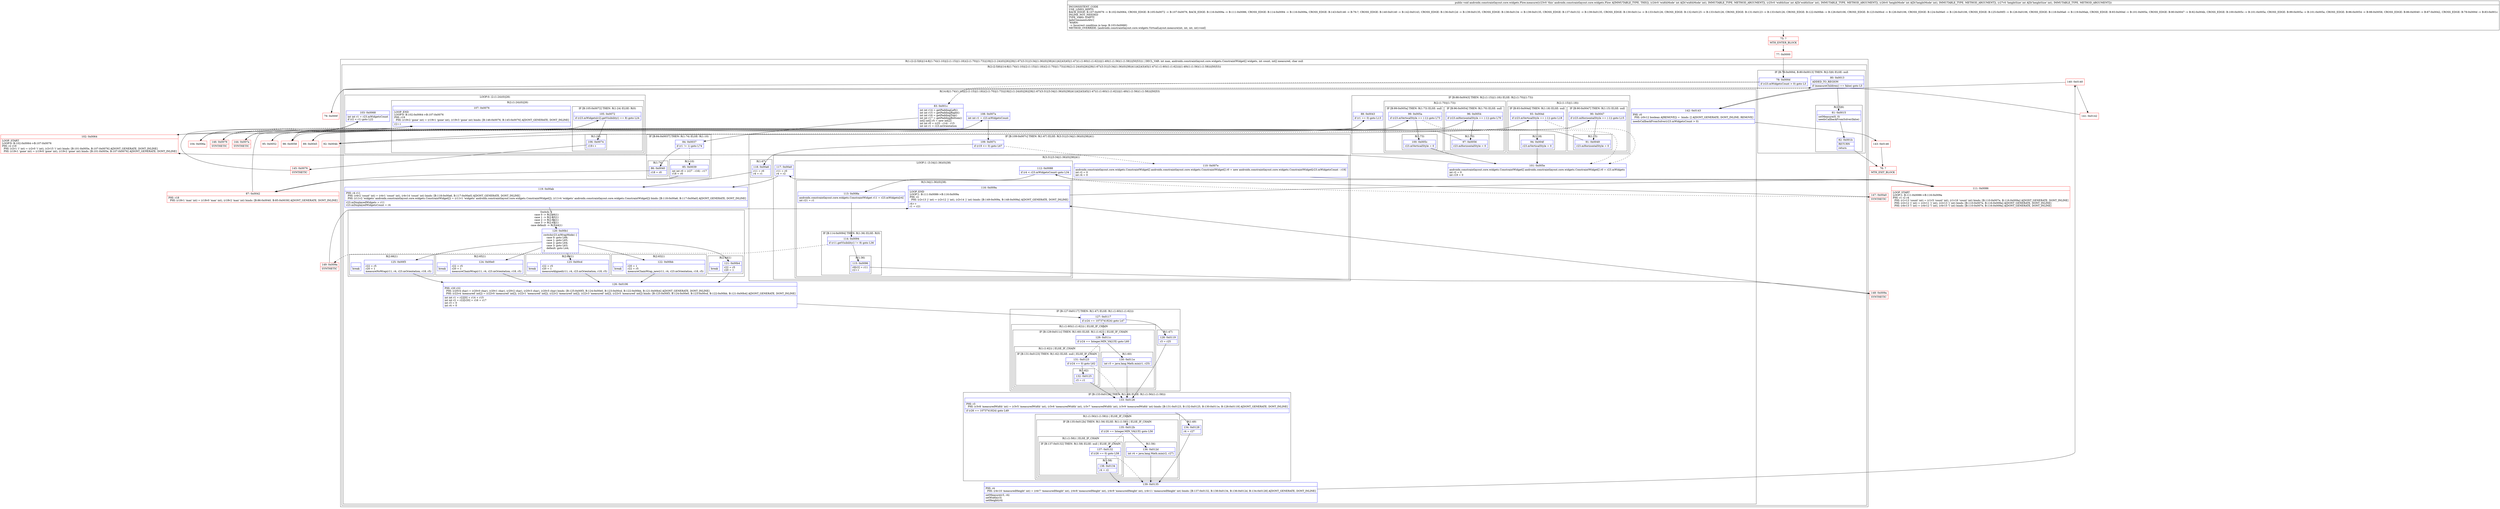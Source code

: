 digraph "CFG forandroidx.constraintlayout.core.widgets.Flow.measure(IIII)V" {
subgraph cluster_Region_1245363740 {
label = "R(1:(2:(2:5|6)|(14:8|(1:74)(1:10)|(2:(1:15)|(1:18))(2:(1:70)|(1:73))|19|(2:(1:24)(0)|26)|29|(1:67)(3:31|(3:34|(1:36)(0)|38)|41)|42|43|45|(1:47)(1:(1:60)(1:(1:62)))|(1:49)(1:(1:56)(1:(1:58)))|50|53))) | DECL_VAR: int max, androidx.constraintlayout.core.widgets.ConstraintWidget[] widgets, int count, int[] measured, char null\l";
node [shape=record,color=blue];
subgraph cluster_Region_321867568 {
label = "R(2:(2:5|6)|(14:8|(1:74)(1:10)|(2:(1:15)|(1:18))(2:(1:70)|(1:73))|19|(2:(1:24)(0)|26)|29|(1:67)(3:31|(3:34|(1:36)(0)|38)|41)|42|43|45|(1:47)(1:(1:60)(1:(1:62)))|(1:49)(1:(1:56)(1:(1:58)))|50|53))";
node [shape=record,color=blue];
subgraph cluster_IfRegion_781751520 {
label = "IF [B:78:0x000d, B:80:0x0013] THEN: R(2:5|6) ELSE: null";
node [shape=record,color=blue];
Node_78 [shape=record,label="{78\:\ 0x000d|if (r23.mWidgetsCount \> 0) goto L3\l}"];
Node_80 [shape=record,label="{80\:\ 0x0013|ADDED_TO_REGION\l|if (measureChildren() == false) goto L5\l}"];
subgraph cluster_Region_595264081 {
label = "R(2:5|6)";
node [shape=record,color=blue];
Node_81 [shape=record,label="{81\:\ 0x0015|setMeasure(0, 0)\lneedsCallbackFromSolver(false)\l}"];
Node_82 [shape=record,label="{82\:\ 0x001b|RETURN\l|return\l}"];
}
}
subgraph cluster_Region_1035524615 {
label = "R(14:8|(1:74)(1:10)|(2:(1:15)|(1:18))(2:(1:70)|(1:73))|19|(2:(1:24)(0)|26)|29|(1:67)(3:31|(3:34|(1:36)(0)|38)|41)|42|43|45|(1:47)(1:(1:60)(1:(1:62)))|(1:49)(1:(1:56)(1:(1:58)))|50|53)";
node [shape=record,color=blue];
Node_83 [shape=record,label="{83\:\ 0x001c|int int r14 = getPaddingLeft()\lint int r15 = getPaddingRight()\lint int r16 = getPaddingTop()\lint int r17 = getPaddingBottom()\lint[] int[] r5 = new int[2]\lint int r0 = (r25 \- r14) \- r15\lint int r1 = r23.mOrientation\l}"];
subgraph cluster_IfRegion_441387551 {
label = "IF [B:84:0x0037] THEN: R(1:74) ELSE: R(1:10)";
node [shape=record,color=blue];
Node_84 [shape=record,label="{84\:\ 0x0037|if (r1 != 1) goto L74\l}"];
subgraph cluster_Region_747235495 {
label = "R(1:74)";
node [shape=record,color=blue];
Node_86 [shape=record,label="{86\:\ 0x0040|r18 = r0\l}"];
}
subgraph cluster_Region_573832972 {
label = "R(1:10)";
node [shape=record,color=blue];
Node_85 [shape=record,label="{85\:\ 0x0039|int int r0 = (r27 \- r16) \- r17\lr18 = r0\l}"];
}
}
subgraph cluster_IfRegion_589908686 {
label = "IF [B:88:0x0043] THEN: R(2:(1:15)|(1:18)) ELSE: R(2:(1:70)|(1:73))";
node [shape=record,color=blue];
Node_88 [shape=record,label="{88\:\ 0x0043|if (r1 == 0) goto L13\l}"];
subgraph cluster_Region_1009681020 {
label = "R(2:(1:15)|(1:18))";
node [shape=record,color=blue];
subgraph cluster_IfRegion_1427184646 {
label = "IF [B:90:0x0047] THEN: R(1:15) ELSE: null";
node [shape=record,color=blue];
Node_90 [shape=record,label="{90\:\ 0x0047|if (r23.mHorizontalStyle == (\-1)) goto L15\l}"];
subgraph cluster_Region_1069858256 {
label = "R(1:15)";
node [shape=record,color=blue];
Node_91 [shape=record,label="{91\:\ 0x0049|r23.mHorizontalStyle = 0\l}"];
}
}
subgraph cluster_IfRegion_1154894323 {
label = "IF [B:93:0x004d] THEN: R(1:18) ELSE: null";
node [shape=record,color=blue];
Node_93 [shape=record,label="{93\:\ 0x004d|if (r23.mVerticalStyle == (\-1)) goto L18\l}"];
subgraph cluster_Region_212012663 {
label = "R(1:18)";
node [shape=record,color=blue];
Node_94 [shape=record,label="{94\:\ 0x004f|r23.mVerticalStyle = 0\l}"];
}
}
}
subgraph cluster_Region_1368376009 {
label = "R(2:(1:70)|(1:73))";
node [shape=record,color=blue];
subgraph cluster_IfRegion_1262477077 {
label = "IF [B:96:0x0054] THEN: R(1:70) ELSE: null";
node [shape=record,color=blue];
Node_96 [shape=record,label="{96\:\ 0x0054|if (r23.mHorizontalStyle == (\-1)) goto L70\l}"];
subgraph cluster_Region_1037078096 {
label = "R(1:70)";
node [shape=record,color=blue];
Node_97 [shape=record,label="{97\:\ 0x0056|r23.mHorizontalStyle = 0\l}"];
}
}
subgraph cluster_IfRegion_697630507 {
label = "IF [B:99:0x005a] THEN: R(1:73) ELSE: null";
node [shape=record,color=blue];
Node_99 [shape=record,label="{99\:\ 0x005a|if (r23.mVerticalStyle == (\-1)) goto L73\l}"];
subgraph cluster_Region_102951258 {
label = "R(1:73)";
node [shape=record,color=blue];
Node_100 [shape=record,label="{100\:\ 0x005c|r23.mVerticalStyle = 0\l}"];
}
}
}
}
Node_101 [shape=record,label="{101\:\ 0x005e|androidx.constraintlayout.core.widgets.ConstraintWidget[] androidx.constraintlayout.core.widgets.ConstraintWidget[] r0 = r23.mWidgets\lint r2 = 0\lint r19 = 0\l}"];
subgraph cluster_LoopRegion_1753444062 {
label = "LOOP:0: (2:(1:24)(0)|26)";
node [shape=record,color=blue];
Node_103 [shape=record,label="{103\:\ 0x0068|int int r1 = r23.mWidgetsCount\lif (r2 \< r1) goto L22\l}"];
subgraph cluster_Region_176070179 {
label = "R(2:(1:24)(0)|26)";
node [shape=record,color=blue];
subgraph cluster_IfRegion_1667816088 {
label = "IF [B:105:0x0072] THEN: R(1:24) ELSE: R(0)";
node [shape=record,color=blue];
Node_105 [shape=record,label="{105\:\ 0x0072|if (r23.mWidgets[r2].getVisibility() == 8) goto L24\l}"];
subgraph cluster_Region_187856826 {
label = "R(1:24)";
node [shape=record,color=blue];
Node_106 [shape=record,label="{106\:\ 0x0074|r19++\l}"];
}
subgraph cluster_Region_869292540 {
label = "R(0)";
node [shape=record,color=blue];
}
}
Node_107 [shape=record,label="{107\:\ 0x0076|LOOP_END\lLOOP:0: B:102:0x0064\-\>B:107:0x0076\lPHI: r19 \l  PHI: (r19v2 'gone' int) = (r19v1 'gone' int), (r19v3 'gone' int) binds: [B:146:0x0076, B:145:0x0076] A[DONT_GENERATE, DONT_INLINE]\l|r2++\l}"];
}
}
Node_108 [shape=record,label="{108\:\ 0x007a|int int r1 = r23.mWidgetsCount\l}"];
subgraph cluster_IfRegion_2016681372 {
label = "IF [B:109:0x007c] THEN: R(1:67) ELSE: R(3:31|(3:34|(1:36)(0)|38)|41)";
node [shape=record,color=blue];
Node_109 [shape=record,label="{109\:\ 0x007c|if (r19 \<= 0) goto L67\l}"];
subgraph cluster_Region_195851228 {
label = "R(1:67)";
node [shape=record,color=blue];
Node_118 [shape=record,label="{118\:\ 0x00a6|r11 = r0\lr4 = r1\l}"];
}
subgraph cluster_Region_105188159 {
label = "R(3:31|(3:34|(1:36)(0)|38)|41)";
node [shape=record,color=blue];
Node_110 [shape=record,label="{110\:\ 0x007e|androidx.constraintlayout.core.widgets.ConstraintWidget[] androidx.constraintlayout.core.widgets.ConstraintWidget[] r0 = new androidx.constraintlayout.core.widgets.ConstraintWidget[r23.mWidgetsCount \- r19]\lint r2 = 0\lint r4 = 0\l}"];
subgraph cluster_LoopRegion_421882140 {
label = "LOOP:1: (3:34|(1:36)(0)|38)";
node [shape=record,color=blue];
Node_112 [shape=record,label="{112\:\ 0x0088|if (r4 \< r23.mWidgetsCount) goto L34\l}"];
subgraph cluster_Region_601664885 {
label = "R(3:34|(1:36)(0)|38)";
node [shape=record,color=blue];
Node_113 [shape=record,label="{113\:\ 0x008a|androidx.constraintlayout.core.widgets.ConstraintWidget r11 = r23.mWidgets[r4]\lint r21 = r1\l}"];
subgraph cluster_IfRegion_335816386 {
label = "IF [B:114:0x0094] THEN: R(1:36) ELSE: R(0)";
node [shape=record,color=blue];
Node_114 [shape=record,label="{114\:\ 0x0094|if (r11.getVisibility() != 8) goto L36\l}"];
subgraph cluster_Region_1429885865 {
label = "R(1:36)";
node [shape=record,color=blue];
Node_115 [shape=record,label="{115\:\ 0x0096|r0[r2] = r11\lr2++\l}"];
}
subgraph cluster_Region_172749784 {
label = "R(0)";
node [shape=record,color=blue];
}
}
Node_116 [shape=record,label="{116\:\ 0x009a|LOOP_END\lLOOP:1: B:111:0x0086\-\>B:116:0x009a\lPHI: r2 \l  PHI: (r2v13 'j' int) = (r2v12 'j' int), (r2v14 'j' int) binds: [B:149:0x009a, B:148:0x009a] A[DONT_GENERATE, DONT_INLINE]\l|r4++\lr1 = r21\l}"];
}
}
Node_117 [shape=record,label="{117\:\ 0x00a0|r11 = r0\lr4 = r2\l}"];
}
}
Node_119 [shape=record,label="{119\:\ 0x00ab|PHI: r4 r11 \l  PHI: (r4v2 'count' int) = (r4v1 'count' int), (r4v14 'count' int) binds: [B:118:0x00a6, B:117:0x00a0] A[DONT_GENERATE, DONT_INLINE]\l  PHI: (r11v2 'widgets' androidx.constraintlayout.core.widgets.ConstraintWidget[]) = (r11v1 'widgets' androidx.constraintlayout.core.widgets.ConstraintWidget[]), (r11v4 'widgets' androidx.constraintlayout.core.widgets.ConstraintWidget[]) binds: [B:118:0x00a6, B:117:0x00a0] A[DONT_GENERATE, DONT_INLINE]\l|r23.mDisplayedWidgets = r11\lr23.mDisplayedWidgetsCount = r4\l}"];
subgraph cluster_SwitchRegion_78133277 {
label = "Switch: 5
 case 0 -> R(2:66|1)
 case 1 -> R(2:65|1)
 case 2 -> R(2:64|1)
 case 3 -> R(2:63|1)
 case default -> R(2:44|1)";
node [shape=record,color=blue];
Node_120 [shape=record,label="{120\:\ 0x00b1|switch(r23.mWrapMode) \{\l    case 0: goto L66;\l    case 1: goto L65;\l    case 2: goto L64;\l    case 3: goto L63;\l    default: goto L44;\l\}\l}"];
subgraph cluster_Region_2051597312 {
label = "R(2:66|1)";
node [shape=record,color=blue];
Node_125 [shape=record,label="{125\:\ 0x00f3|r22 = r5\lr20 = 1\lmeasureNoWrap(r11, r4, r23.mOrientation, r18, r5)\l}"];
Node_InsnContainer_366049771 [shape=record,label="{|break\l}"];
}
subgraph cluster_Region_106626304 {
label = "R(2:65|1)";
node [shape=record,color=blue];
Node_124 [shape=record,label="{124\:\ 0x00e0|r22 = r5\lr20 = 1\lmeasureChainWrap(r11, r4, r23.mOrientation, r18, r5)\l}"];
Node_InsnContainer_612355348 [shape=record,label="{|break\l}"];
}
subgraph cluster_Region_2101966638 {
label = "R(2:64|1)";
node [shape=record,color=blue];
Node_123 [shape=record,label="{123\:\ 0x00cd|r22 = r5\lr20 = 1\lmeasureAligned(r11, r4, r23.mOrientation, r18, r5)\l}"];
Node_InsnContainer_1912549232 [shape=record,label="{|break\l}"];
}
subgraph cluster_Region_1086270484 {
label = "R(2:63|1)";
node [shape=record,color=blue];
Node_122 [shape=record,label="{122\:\ 0x00bb|r20 = 1\lr22 = r5\lmeasureChainWrap_new(r11, r4, r23.mOrientation, r18, r5)\l}"];
Node_InsnContainer_877828482 [shape=record,label="{|break\l}"];
}
subgraph cluster_Region_2112530663 {
label = "R(2:44|1)";
node [shape=record,color=blue];
Node_121 [shape=record,label="{121\:\ 0x00b4|r22 = r5\lr20 = 1\l}"];
Node_InsnContainer_710062274 [shape=record,label="{|break\l}"];
}
}
Node_126 [shape=record,label="{126\:\ 0x0106|PHI: r20 r22 \l  PHI: (r20v4 char) = (r20v0 char), (r20v1 char), (r20v2 char), (r20v3 char), (r20v5 char) binds: [B:125:0x00f3, B:124:0x00e0, B:123:0x00cd, B:122:0x00bb, B:121:0x00b4] A[DONT_GENERATE, DONT_INLINE]\l  PHI: (r22v4 'measured' int[]) = (r22v0 'measured' int[]), (r22v1 'measured' int[]), (r22v2 'measured' int[]), (r22v3 'measured' int[]), (r22v5 'measured' int[]) binds: [B:125:0x00f3, B:124:0x00e0, B:123:0x00cd, B:122:0x00bb, B:121:0x00b4] A[DONT_GENERATE, DONT_INLINE]\l|int int r1 = r22[0] + r14 + r15\lint int r2 = r22[r20] + r16 + r17\lint r3 = 0\lint r4 = 0\l}"];
subgraph cluster_IfRegion_1889525745 {
label = "IF [B:127:0x0117] THEN: R(1:47) ELSE: R(1:(1:60)(1:(1:62)))";
node [shape=record,color=blue];
Node_127 [shape=record,label="{127\:\ 0x0117|if (r24 == 1073741824) goto L47\l}"];
subgraph cluster_Region_1814835226 {
label = "R(1:47)";
node [shape=record,color=blue];
Node_128 [shape=record,label="{128\:\ 0x0119|r3 = r25\l}"];
}
subgraph cluster_Region_2022963773 {
label = "R(1:(1:60)(1:(1:62))) | ELSE_IF_CHAIN\l";
node [shape=record,color=blue];
subgraph cluster_IfRegion_1479406116 {
label = "IF [B:129:0x011c] THEN: R(1:60) ELSE: R(1:(1:62)) | ELSE_IF_CHAIN\l";
node [shape=record,color=blue];
Node_129 [shape=record,label="{129\:\ 0x011c|if (r24 == Integer.MIN_VALUE) goto L60\l}"];
subgraph cluster_Region_1003192595 {
label = "R(1:60)";
node [shape=record,color=blue];
Node_130 [shape=record,label="{130\:\ 0x011e|int r3 = java.lang.Math.min(r1, r25)\l}"];
}
subgraph cluster_Region_1741069635 {
label = "R(1:(1:62)) | ELSE_IF_CHAIN\l";
node [shape=record,color=blue];
subgraph cluster_IfRegion_1764275741 {
label = "IF [B:131:0x0123] THEN: R(1:62) ELSE: null | ELSE_IF_CHAIN\l";
node [shape=record,color=blue];
Node_131 [shape=record,label="{131\:\ 0x0123|if (r24 == 0) goto L62\l}"];
subgraph cluster_Region_1665905419 {
label = "R(1:62)";
node [shape=record,color=blue];
Node_132 [shape=record,label="{132\:\ 0x0125|r3 = r1\l}"];
}
}
}
}
}
}
subgraph cluster_IfRegion_235793175 {
label = "IF [B:133:0x0126] THEN: R(1:49) ELSE: R(1:(1:56)(1:(1:58)))";
node [shape=record,color=blue];
Node_133 [shape=record,label="{133\:\ 0x0126|PHI: r3 \l  PHI: (r3v8 'measuredWidth' int) = (r3v5 'measuredWidth' int), (r3v6 'measuredWidth' int), (r3v7 'measuredWidth' int), (r3v9 'measuredWidth' int) binds: [B:131:0x0123, B:132:0x0125, B:130:0x011e, B:128:0x0119] A[DONT_GENERATE, DONT_INLINE]\l|if (r26 == 1073741824) goto L49\l}"];
subgraph cluster_Region_1379997055 {
label = "R(1:49)";
node [shape=record,color=blue];
Node_134 [shape=record,label="{134\:\ 0x0128|r4 = r27\l}"];
}
subgraph cluster_Region_956728352 {
label = "R(1:(1:56)(1:(1:58))) | ELSE_IF_CHAIN\l";
node [shape=record,color=blue];
subgraph cluster_IfRegion_1794718406 {
label = "IF [B:135:0x012b] THEN: R(1:56) ELSE: R(1:(1:58)) | ELSE_IF_CHAIN\l";
node [shape=record,color=blue];
Node_135 [shape=record,label="{135\:\ 0x012b|if (r26 == Integer.MIN_VALUE) goto L56\l}"];
subgraph cluster_Region_1299792046 {
label = "R(1:56)";
node [shape=record,color=blue];
Node_136 [shape=record,label="{136\:\ 0x012d|int r4 = java.lang.Math.min(r2, r27)\l}"];
}
subgraph cluster_Region_1179513306 {
label = "R(1:(1:58)) | ELSE_IF_CHAIN\l";
node [shape=record,color=blue];
subgraph cluster_IfRegion_662306647 {
label = "IF [B:137:0x0132] THEN: R(1:58) ELSE: null | ELSE_IF_CHAIN\l";
node [shape=record,color=blue];
Node_137 [shape=record,label="{137\:\ 0x0132|if (r26 == 0) goto L58\l}"];
subgraph cluster_Region_185133937 {
label = "R(1:58)";
node [shape=record,color=blue];
Node_138 [shape=record,label="{138\:\ 0x0134|r4 = r2\l}"];
}
}
}
}
}
}
Node_139 [shape=record,label="{139\:\ 0x0135|PHI: r4 \l  PHI: (r4v10 'measuredHeight' int) = (r4v7 'measuredHeight' int), (r4v8 'measuredHeight' int), (r4v9 'measuredHeight' int), (r4v11 'measuredHeight' int) binds: [B:137:0x0132, B:138:0x0134, B:136:0x012d, B:134:0x0128] A[DONT_GENERATE, DONT_INLINE]\l|setMeasure(r3, r4)\lsetWidth(r3)\lsetHeight(r4)\l}"];
Node_142 [shape=record,label="{142\:\ 0x0143|PHI: r0 \l  PHI: (r0v12 boolean A[REMOVE]) =  binds: [] A[DONT_GENERATE, DONT_INLINE, REMOVE]\l|needsCallbackFromSolver(r23.mWidgetsCount \> 0)\l}"];
}
}
}
Node_75 [shape=record,color=red,label="{75\:\ ?|MTH_ENTER_BLOCK\l}"];
Node_77 [shape=record,color=red,label="{77\:\ 0x0000}"];
Node_79 [shape=record,color=red,label="{79\:\ 0x000f}"];
Node_76 [shape=record,color=red,label="{76\:\ ?|MTH_EXIT_BLOCK\l}"];
Node_87 [shape=record,color=red,label="{87\:\ 0x0042|PHI: r18 \l  PHI: (r18v1 'max' int) = (r18v0 'max' int), (r18v2 'max' int) binds: [B:86:0x0040, B:85:0x0039] A[DONT_GENERATE, DONT_INLINE]\l}"];
Node_89 [shape=record,color=red,label="{89\:\ 0x0045}"];
Node_92 [shape=record,color=red,label="{92\:\ 0x004b}"];
Node_102 [shape=record,color=red,label="{102\:\ 0x0064|LOOP_START\lLOOP:0: B:102:0x0064\-\>B:107:0x0076\lPHI: r2 r19 \l  PHI: (r2v1 'i' int) = (r2v0 'i' int), (r2v15 'i' int) binds: [B:101:0x005e, B:107:0x0076] A[DONT_GENERATE, DONT_INLINE]\l  PHI: (r19v1 'gone' int) = (r19v0 'gone' int), (r19v2 'gone' int) binds: [B:101:0x005e, B:107:0x0076] A[DONT_GENERATE, DONT_INLINE]\l}"];
Node_104 [shape=record,color=red,label="{104\:\ 0x006a}"];
Node_145 [shape=record,color=red,label="{145\:\ 0x0076|SYNTHETIC\l}"];
Node_146 [shape=record,color=red,label="{146\:\ 0x0076|SYNTHETIC\l}"];
Node_144 [shape=record,color=red,label="{144\:\ 0x007a|SYNTHETIC\l}"];
Node_111 [shape=record,color=red,label="{111\:\ 0x0086|LOOP_START\lLOOP:1: B:111:0x0086\-\>B:116:0x009a\lPHI: r1 r2 r4 \l  PHI: (r1v13 'count' int) = (r1v5 'count' int), (r1v16 'count' int) binds: [B:110:0x007e, B:116:0x009a] A[DONT_GENERATE, DONT_INLINE]\l  PHI: (r2v12 'j' int) = (r2v11 'j' int), (r2v13 'j' int) binds: [B:110:0x007e, B:116:0x009a] A[DONT_GENERATE, DONT_INLINE]\l  PHI: (r4v13 'i' int) = (r4v12 'i' int), (r4v15 'i' int) binds: [B:110:0x007e, B:116:0x009a] A[DONT_GENERATE, DONT_INLINE]\l}"];
Node_148 [shape=record,color=red,label="{148\:\ 0x009a|SYNTHETIC\l}"];
Node_149 [shape=record,color=red,label="{149\:\ 0x009a|SYNTHETIC\l}"];
Node_147 [shape=record,color=red,label="{147\:\ 0x00a0|SYNTHETIC\l}"];
Node_140 [shape=record,color=red,label="{140\:\ 0x0140}"];
Node_141 [shape=record,color=red,label="{141\:\ 0x0142}"];
Node_143 [shape=record,color=red,label="{143\:\ 0x0146}"];
Node_95 [shape=record,color=red,label="{95\:\ 0x0052}"];
Node_98 [shape=record,color=red,label="{98\:\ 0x0058}"];
MethodNode[shape=record,label="{public void androidx.constraintlayout.core.widgets.Flow.measure((r23v0 'this' androidx.constraintlayout.core.widgets.Flow A[IMMUTABLE_TYPE, THIS]), (r24v0 'widthMode' int A[D('widthMode' int), IMMUTABLE_TYPE, METHOD_ARGUMENT]), (r25v0 'widthSize' int A[D('widthSize' int), IMMUTABLE_TYPE, METHOD_ARGUMENT]), (r26v0 'heightMode' int A[D('heightMode' int), IMMUTABLE_TYPE, METHOD_ARGUMENT]), (r27v0 'heightSize' int A[D('heightSize' int), IMMUTABLE_TYPE, METHOD_ARGUMENT]))  | INCONSISTENT_CODE\lUSE_LINES_HINTS\lBACK_EDGE: B:107:0x0076 \-\> B:102:0x0064, CROSS_EDGE: B:105:0x0072 \-\> B:107:0x0076, BACK_EDGE: B:116:0x009a \-\> B:111:0x0086, CROSS_EDGE: B:114:0x0094 \-\> B:116:0x009a, CROSS_EDGE: B:143:0x0146 \-\> B:76:?, CROSS_EDGE: B:140:0x0140 \-\> B:142:0x0143, CROSS_EDGE: B:136:0x012d \-\> B:139:0x0135, CROSS_EDGE: B:138:0x0134 \-\> B:139:0x0135, CROSS_EDGE: B:137:0x0132 \-\> B:139:0x0135, CROSS_EDGE: B:130:0x011e \-\> B:133:0x0126, CROSS_EDGE: B:132:0x0125 \-\> B:133:0x0126, CROSS_EDGE: B:131:0x0123 \-\> B:133:0x0126, CROSS_EDGE: B:122:0x00bb \-\> B:126:0x0106, CROSS_EDGE: B:123:0x00cd \-\> B:126:0x0106, CROSS_EDGE: B:124:0x00e0 \-\> B:126:0x0106, CROSS_EDGE: B:125:0x00f3 \-\> B:126:0x0106, CROSS_EDGE: B:118:0x00a6 \-\> B:119:0x00ab, CROSS_EDGE: B:93:0x004d \-\> B:101:0x005e, CROSS_EDGE: B:90:0x0047 \-\> B:92:0x004b, CROSS_EDGE: B:100:0x005c \-\> B:101:0x005e, CROSS_EDGE: B:99:0x005a \-\> B:101:0x005e, CROSS_EDGE: B:96:0x0054 \-\> B:98:0x0058, CROSS_EDGE: B:86:0x0040 \-\> B:87:0x0042, CROSS_EDGE: B:78:0x000d \-\> B:83:0x001c\lINLINE_NOT_NEEDED\lTYPE_VARS: EMPTY\lJadxCommentsAttr\{\l WARN: \l \-\> Incorrect condition in loop: B:103:0x0068\}\lMETHOD_OVERRIDE: [androidx.constraintlayout.core.widgets.VirtualLayout.measure(int, int, int, int):void]\l}"];
MethodNode -> Node_75;Node_78 -> Node_79;
Node_78 -> Node_83[style=dashed];
Node_80 -> Node_81;
Node_80 -> Node_83[style=dashed];
Node_81 -> Node_82;
Node_82 -> Node_76;
Node_83 -> Node_84;
Node_84 -> Node_85[style=dashed];
Node_84 -> Node_86;
Node_86 -> Node_87;
Node_85 -> Node_87;
Node_88 -> Node_89;
Node_88 -> Node_95[style=dashed];
Node_90 -> Node_91;
Node_90 -> Node_92[style=dashed];
Node_91 -> Node_92;
Node_93 -> Node_94;
Node_93 -> Node_101[style=dashed];
Node_94 -> Node_101;
Node_96 -> Node_97;
Node_96 -> Node_98[style=dashed];
Node_97 -> Node_98;
Node_99 -> Node_100;
Node_99 -> Node_101[style=dashed];
Node_100 -> Node_101;
Node_101 -> Node_102;
Node_103 -> Node_104;
Node_103 -> Node_144[style=dashed];
Node_105 -> Node_106;
Node_105 -> Node_146[style=dashed];
Node_106 -> Node_145;
Node_107 -> Node_102;
Node_108 -> Node_109;
Node_109 -> Node_110[style=dashed];
Node_109 -> Node_118;
Node_118 -> Node_119;
Node_110 -> Node_111;
Node_112 -> Node_113;
Node_112 -> Node_147[style=dashed];
Node_113 -> Node_114;
Node_114 -> Node_115;
Node_114 -> Node_149[style=dashed];
Node_115 -> Node_148;
Node_116 -> Node_111;
Node_117 -> Node_119;
Node_119 -> Node_120;
Node_120 -> Node_121;
Node_120 -> Node_122;
Node_120 -> Node_123;
Node_120 -> Node_124;
Node_120 -> Node_125;
Node_125 -> Node_126;
Node_124 -> Node_126;
Node_123 -> Node_126;
Node_122 -> Node_126;
Node_121 -> Node_126;
Node_126 -> Node_127;
Node_127 -> Node_128;
Node_127 -> Node_129[style=dashed];
Node_128 -> Node_133;
Node_129 -> Node_130;
Node_129 -> Node_131[style=dashed];
Node_130 -> Node_133;
Node_131 -> Node_132;
Node_131 -> Node_133[style=dashed];
Node_132 -> Node_133;
Node_133 -> Node_134;
Node_133 -> Node_135[style=dashed];
Node_134 -> Node_139;
Node_135 -> Node_136;
Node_135 -> Node_137[style=dashed];
Node_136 -> Node_139;
Node_137 -> Node_138;
Node_137 -> Node_139[style=dashed];
Node_138 -> Node_139;
Node_139 -> Node_140;
Node_142 -> Node_143;
Node_75 -> Node_77;
Node_77 -> Node_78;
Node_79 -> Node_80;
Node_87 -> Node_88;
Node_89 -> Node_90;
Node_92 -> Node_93;
Node_102 -> Node_103;
Node_104 -> Node_105;
Node_145 -> Node_107;
Node_146 -> Node_107;
Node_144 -> Node_108;
Node_111 -> Node_112;
Node_148 -> Node_116;
Node_149 -> Node_116;
Node_147 -> Node_117;
Node_140 -> Node_141;
Node_140 -> Node_142;
Node_141 -> Node_142;
Node_143 -> Node_76;
Node_95 -> Node_96;
Node_98 -> Node_99;
}

